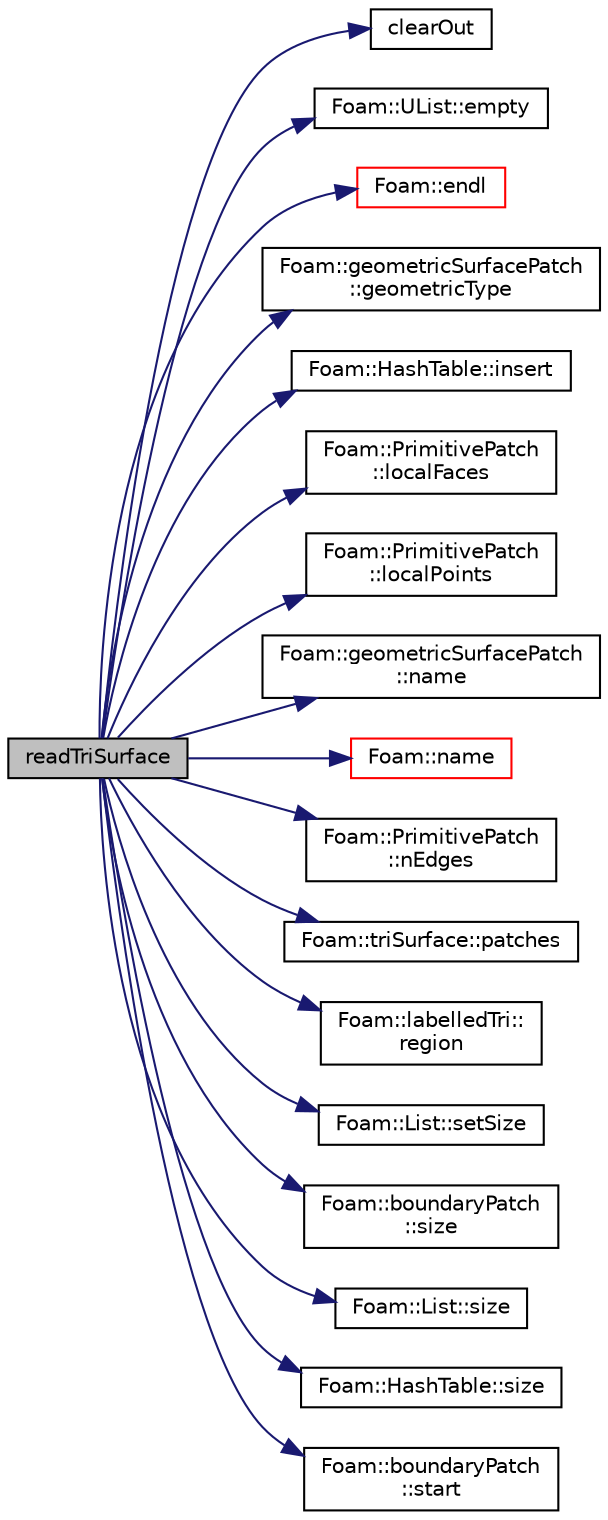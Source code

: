 digraph "readTriSurface"
{
  bgcolor="transparent";
  edge [fontname="Helvetica",fontsize="10",labelfontname="Helvetica",labelfontsize="10"];
  node [fontname="Helvetica",fontsize="10",shape=record];
  rankdir="LR";
  Node752 [label="readTriSurface",height=0.2,width=0.4,color="black", fillcolor="grey75", style="filled", fontcolor="black"];
  Node752 -> Node753 [color="midnightblue",fontsize="10",style="solid",fontname="Helvetica"];
  Node753 [label="clearOut",height=0.2,width=0.4,color="black",URL="$a22169.html#af320697688df08f1438d37a86bcaf25d"];
  Node752 -> Node754 [color="midnightblue",fontsize="10",style="solid",fontname="Helvetica"];
  Node754 [label="Foam::UList::empty",height=0.2,width=0.4,color="black",URL="$a26837.html#a644718bb2fb240de962dc3c9a1fdf0dc",tooltip="Return true if the UList is empty (ie, size() is zero) "];
  Node752 -> Node755 [color="midnightblue",fontsize="10",style="solid",fontname="Helvetica"];
  Node755 [label="Foam::endl",height=0.2,width=0.4,color="red",URL="$a21851.html#a2db8fe02a0d3909e9351bb4275b23ce4",tooltip="Add newline and flush stream. "];
  Node752 -> Node757 [color="midnightblue",fontsize="10",style="solid",fontname="Helvetica"];
  Node757 [label="Foam::geometricSurfacePatch\l::geometricType",height=0.2,width=0.4,color="black",URL="$a31949.html#a967567a5655f1235435d6e7518a445a6",tooltip="Return the type of the patch. "];
  Node752 -> Node758 [color="midnightblue",fontsize="10",style="solid",fontname="Helvetica"];
  Node758 [label="Foam::HashTable::insert",height=0.2,width=0.4,color="black",URL="$a26841.html#a5eee1e0e199ad59b9cb3916cd42156e0",tooltip="Insert a new hashedEntry. "];
  Node752 -> Node759 [color="midnightblue",fontsize="10",style="solid",fontname="Helvetica"];
  Node759 [label="Foam::PrimitivePatch\l::localFaces",height=0.2,width=0.4,color="black",URL="$a28693.html#aa4bd29e9c9de3d53e26aa2bf2e803c60",tooltip="Return patch faces addressing into local point list. "];
  Node752 -> Node760 [color="midnightblue",fontsize="10",style="solid",fontname="Helvetica"];
  Node760 [label="Foam::PrimitivePatch\l::localPoints",height=0.2,width=0.4,color="black",URL="$a28693.html#aca6c65ee2831bb6795149af7635640a2",tooltip="Return pointField of points in patch. "];
  Node752 -> Node761 [color="midnightblue",fontsize="10",style="solid",fontname="Helvetica"];
  Node761 [label="Foam::geometricSurfacePatch\l::name",height=0.2,width=0.4,color="black",URL="$a31949.html#acc80e00a8ac919288fb55bd14cc88bf6",tooltip="Return name. "];
  Node752 -> Node762 [color="midnightblue",fontsize="10",style="solid",fontname="Helvetica"];
  Node762 [label="Foam::name",height=0.2,width=0.4,color="red",URL="$a21851.html#adcb0df2bd4953cb6bb390272d8263c3a",tooltip="Return a string representation of a complex. "];
  Node752 -> Node765 [color="midnightblue",fontsize="10",style="solid",fontname="Helvetica"];
  Node765 [label="Foam::PrimitivePatch\l::nEdges",height=0.2,width=0.4,color="black",URL="$a28693.html#a086513bcff1a3f1684e1a3879dd90deb",tooltip="Return number of edges in patch. "];
  Node752 -> Node766 [color="midnightblue",fontsize="10",style="solid",fontname="Helvetica"];
  Node766 [label="Foam::triSurface::patches",height=0.2,width=0.4,color="black",URL="$a31961.html#a81f967856b4a58b0c942fe0a0dcdf627"];
  Node752 -> Node767 [color="midnightblue",fontsize="10",style="solid",fontname="Helvetica"];
  Node767 [label="Foam::labelledTri::\lregion",height=0.2,width=0.4,color="black",URL="$a31929.html#a479ccc53e021644167fe1099d4bede12",tooltip="Return region label. "];
  Node752 -> Node768 [color="midnightblue",fontsize="10",style="solid",fontname="Helvetica"];
  Node768 [label="Foam::List::setSize",height=0.2,width=0.4,color="black",URL="$a26833.html#aedb985ffeaf1bdbfeccc2a8730405703",tooltip="Reset size of List. "];
  Node752 -> Node769 [color="midnightblue",fontsize="10",style="solid",fontname="Helvetica"];
  Node769 [label="Foam::boundaryPatch\l::size",height=0.2,width=0.4,color="black",URL="$a22173.html#a9facbf0a118d395c89884e45a5ca4e4b"];
  Node752 -> Node770 [color="midnightblue",fontsize="10",style="solid",fontname="Helvetica"];
  Node770 [label="Foam::List::size",height=0.2,width=0.4,color="black",URL="$a26833.html#a8a5f6fa29bd4b500caf186f60245b384",tooltip="Override size to be inconsistent with allocated storage. "];
  Node752 -> Node771 [color="midnightblue",fontsize="10",style="solid",fontname="Helvetica"];
  Node771 [label="Foam::HashTable::size",height=0.2,width=0.4,color="black",URL="$a26841.html#a47b3bf30da1eb3ab8076b5fbe00e0494",tooltip="Return number of elements in table. "];
  Node752 -> Node772 [color="midnightblue",fontsize="10",style="solid",fontname="Helvetica"];
  Node772 [label="Foam::boundaryPatch\l::start",height=0.2,width=0.4,color="black",URL="$a22173.html#a6bfd3e3abb11e98bdb4b98671cec1234"];
}
